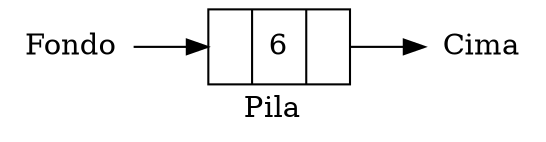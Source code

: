 digraph lista{
rankdir = LR;
inicio [shape = plaintext, label = "Fondo"];
null [shape = plaintext, label = "Cima"];
struct0 [shape = record,label="{<f0> |<f1>6 |<f2> }"];
struct0;
label = "Pila";
inicio -> struct0;
struct0 -> null;
}